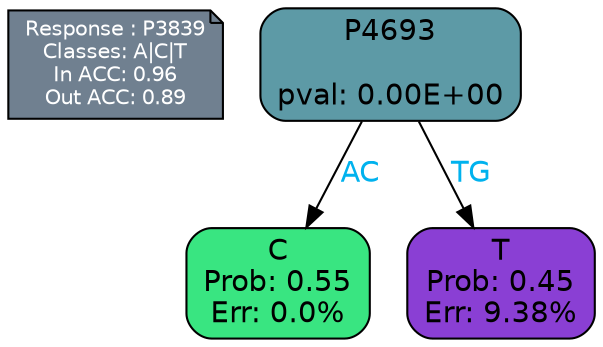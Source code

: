 digraph Tree {
node [shape=box, style="filled, rounded", color="black", fontname=helvetica] ;
graph [ranksep=equally, splines=polylines, bgcolor=transparent, dpi=600] ;
edge [fontname=helvetica] ;
LEGEND [label="Response : P3839
Classes: A|C|T
In ACC: 0.96
Out ACC: 0.89
",shape=note,align=left,style=filled,fillcolor="slategray",fontcolor="white",fontsize=10];1 [label="P4693

pval: 0.00E+00", fillcolor="#5d9aa6"] ;
2 [label="C
Prob: 0.55
Err: 0.0%", fillcolor="#39e581"] ;
3 [label="T
Prob: 0.45
Err: 9.38%", fillcolor="#8a3fd4"] ;
1 -> 2 [label="AC",fontcolor=deepskyblue2] ;
1 -> 3 [label="TG",fontcolor=deepskyblue2] ;
{rank = same; 2;3;}{rank = same; LEGEND;1;}}